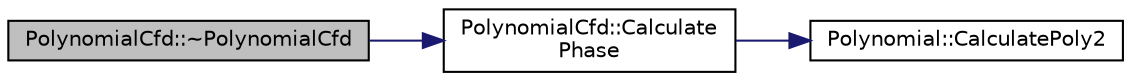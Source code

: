 digraph "PolynomialCfd::~PolynomialCfd"
{
  edge [fontname="Helvetica",fontsize="10",labelfontname="Helvetica",labelfontsize="10"];
  node [fontname="Helvetica",fontsize="10",shape=record];
  rankdir="LR";
  Node1 [label="PolynomialCfd::~PolynomialCfd",height=0.2,width=0.4,color="black", fillcolor="grey75", style="filled", fontcolor="black"];
  Node1 -> Node2 [color="midnightblue",fontsize="10",style="solid",fontname="Helvetica"];
  Node2 [label="PolynomialCfd::Calculate\lPhase",height=0.2,width=0.4,color="black", fillcolor="white", style="filled",URL="$de/d2b/class_polynomial_cfd.html#a13608275fdf7bf016f3ba03d0618b87f",tooltip="Perform CFD analysis on the waveform using the pol2 algorithm. "];
  Node2 -> Node3 [color="midnightblue",fontsize="10",style="solid",fontname="Helvetica"];
  Node3 [label="Polynomial::CalculatePoly2",height=0.2,width=0.4,color="black", fillcolor="white", style="filled",URL="$d9/d5c/namespace_polynomial.html#aaa1c6ae2132f082b9b9d113c0d6f60c8"];
}
